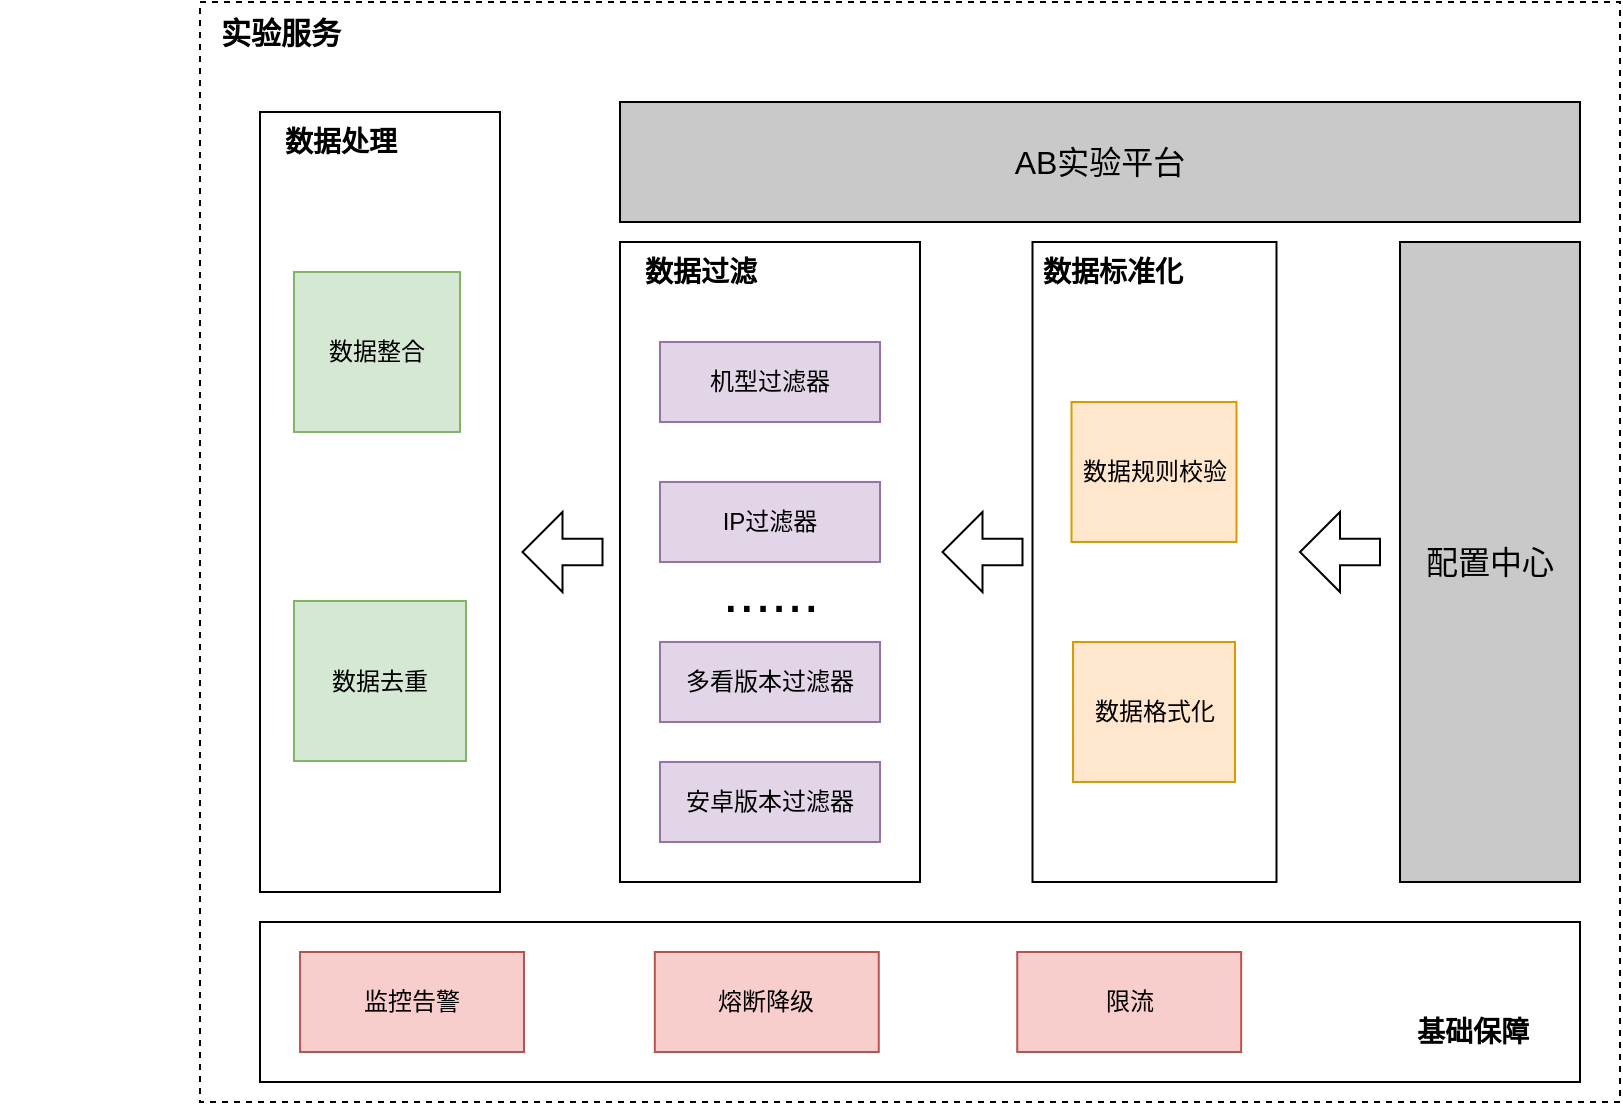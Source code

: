 <mxfile version="21.6.8" type="github">
  <diagram name="第 1 页" id="vyMSMeSIbYGnhlisA5k1">
    <mxGraphModel dx="1434" dy="750" grid="1" gridSize="10" guides="1" tooltips="1" connect="1" arrows="1" fold="1" page="1" pageScale="1" pageWidth="827" pageHeight="1169" math="0" shadow="0">
      <root>
        <mxCell id="0" />
        <mxCell id="1" parent="0" />
        <mxCell id="GHU4YYUhs9fJId3u3pcE-37" value="" style="rounded=0;whiteSpace=wrap;html=1;dashed=1;" vertex="1" parent="1">
          <mxGeometry x="220" y="210" width="710" height="550" as="geometry" />
        </mxCell>
        <mxCell id="GHU4YYUhs9fJId3u3pcE-1" value="&lt;font style=&quot;font-size: 16px;&quot;&gt;配置中心&lt;/font&gt;" style="rounded=0;whiteSpace=wrap;html=1;fillColor=#C9C9C9;" vertex="1" parent="1">
          <mxGeometry x="820" y="330" width="90" height="320" as="geometry" />
        </mxCell>
        <mxCell id="GHU4YYUhs9fJId3u3pcE-9" value="&lt;font style=&quot;font-size: 16px;&quot;&gt;AB实验平台&lt;/font&gt;" style="rounded=0;whiteSpace=wrap;html=1;fillColor=#C9C9C9;" vertex="1" parent="1">
          <mxGeometry x="430" y="260" width="480" height="60" as="geometry" />
        </mxCell>
        <mxCell id="GHU4YYUhs9fJId3u3pcE-38" value="&lt;font style=&quot;font-size: 15px;&quot;&gt;&lt;b&gt;实验服务&lt;/b&gt;&lt;/font&gt;" style="text;html=1;align=center;verticalAlign=middle;resizable=0;points=[];autosize=1;strokeColor=none;fillColor=none;" vertex="1" parent="1">
          <mxGeometry x="220" y="210" width="80" height="30" as="geometry" />
        </mxCell>
        <mxCell id="GHU4YYUhs9fJId3u3pcE-39" value="" style="group" vertex="1" connectable="0" parent="1">
          <mxGeometry x="120" y="295" width="120" height="390" as="geometry" />
        </mxCell>
        <mxCell id="GHU4YYUhs9fJId3u3pcE-49" value="" style="group" vertex="1" connectable="0" parent="GHU4YYUhs9fJId3u3pcE-39">
          <mxGeometry x="130" y="-30" width="120" height="390" as="geometry" />
        </mxCell>
        <mxCell id="GHU4YYUhs9fJId3u3pcE-26" value="" style="rounded=0;whiteSpace=wrap;html=1;" vertex="1" parent="GHU4YYUhs9fJId3u3pcE-49">
          <mxGeometry width="120" height="390" as="geometry" />
        </mxCell>
        <mxCell id="GHU4YYUhs9fJId3u3pcE-27" value="数据整合" style="rounded=0;whiteSpace=wrap;html=1;fillColor=#d5e8d4;strokeColor=#82b366;" vertex="1" parent="GHU4YYUhs9fJId3u3pcE-49">
          <mxGeometry x="17" y="80" width="83" height="80" as="geometry" />
        </mxCell>
        <mxCell id="GHU4YYUhs9fJId3u3pcE-28" value="数据去重" style="rounded=0;whiteSpace=wrap;html=1;fillColor=#d5e8d4;strokeColor=#82b366;" vertex="1" parent="GHU4YYUhs9fJId3u3pcE-49">
          <mxGeometry x="17" y="244.5" width="86" height="80" as="geometry" />
        </mxCell>
        <mxCell id="GHU4YYUhs9fJId3u3pcE-29" value="&lt;b&gt;&lt;font style=&quot;font-size: 14px;&quot;&gt;数据处理&lt;/font&gt;&lt;/b&gt;" style="text;html=1;align=center;verticalAlign=middle;resizable=0;points=[];autosize=1;strokeColor=none;fillColor=none;" vertex="1" parent="GHU4YYUhs9fJId3u3pcE-49">
          <mxGeometry width="80" height="30" as="geometry" />
        </mxCell>
        <mxCell id="GHU4YYUhs9fJId3u3pcE-41" value="" style="group" vertex="1" connectable="0" parent="1">
          <mxGeometry x="430" y="330" width="150" height="320" as="geometry" />
        </mxCell>
        <mxCell id="GHU4YYUhs9fJId3u3pcE-8" value="" style="rounded=0;whiteSpace=wrap;html=1;" vertex="1" parent="GHU4YYUhs9fJId3u3pcE-41">
          <mxGeometry width="150" height="320" as="geometry" />
        </mxCell>
        <mxCell id="GHU4YYUhs9fJId3u3pcE-2" value="机型过滤器" style="rounded=0;whiteSpace=wrap;html=1;fillColor=#e1d5e7;strokeColor=#9673a6;" vertex="1" parent="GHU4YYUhs9fJId3u3pcE-41">
          <mxGeometry x="20" y="50" width="110" height="40" as="geometry" />
        </mxCell>
        <mxCell id="GHU4YYUhs9fJId3u3pcE-3" value="IP过滤器" style="rounded=0;whiteSpace=wrap;html=1;fillColor=#e1d5e7;strokeColor=#9673a6;" vertex="1" parent="GHU4YYUhs9fJId3u3pcE-41">
          <mxGeometry x="20" y="120" width="110" height="40" as="geometry" />
        </mxCell>
        <mxCell id="GHU4YYUhs9fJId3u3pcE-4" value="多看版本过滤器" style="rounded=0;whiteSpace=wrap;html=1;fillColor=#e1d5e7;strokeColor=#9673a6;" vertex="1" parent="GHU4YYUhs9fJId3u3pcE-41">
          <mxGeometry x="20" y="200" width="110" height="40" as="geometry" />
        </mxCell>
        <mxCell id="GHU4YYUhs9fJId3u3pcE-5" value="安卓版本过滤器" style="rounded=0;whiteSpace=wrap;html=1;fillColor=#e1d5e7;strokeColor=#9673a6;" vertex="1" parent="GHU4YYUhs9fJId3u3pcE-41">
          <mxGeometry x="20" y="260" width="110" height="40" as="geometry" />
        </mxCell>
        <mxCell id="GHU4YYUhs9fJId3u3pcE-7" value="&lt;font style=&quot;font-size: 29px;&quot;&gt;......&lt;/font&gt;" style="text;html=1;align=center;verticalAlign=middle;resizable=0;points=[];autosize=1;strokeColor=none;fillColor=none;" vertex="1" parent="GHU4YYUhs9fJId3u3pcE-41">
          <mxGeometry x="40" y="150" width="70" height="50" as="geometry" />
        </mxCell>
        <mxCell id="GHU4YYUhs9fJId3u3pcE-22" value="&lt;font style=&quot;font-size: 14px;&quot;&gt;&lt;b&gt;数据过滤&lt;/b&gt;&lt;/font&gt;" style="text;html=1;align=center;verticalAlign=middle;resizable=0;points=[];autosize=1;strokeColor=none;fillColor=none;" vertex="1" parent="GHU4YYUhs9fJId3u3pcE-41">
          <mxGeometry width="80" height="30" as="geometry" />
        </mxCell>
        <mxCell id="GHU4YYUhs9fJId3u3pcE-42" value="" style="group" vertex="1" connectable="0" parent="1">
          <mxGeometry x="631.25" y="330" width="127" height="320" as="geometry" />
        </mxCell>
        <mxCell id="GHU4YYUhs9fJId3u3pcE-35" value="" style="rounded=0;whiteSpace=wrap;html=1;" vertex="1" parent="GHU4YYUhs9fJId3u3pcE-42">
          <mxGeometry x="5" width="122" height="320" as="geometry" />
        </mxCell>
        <mxCell id="GHU4YYUhs9fJId3u3pcE-32" value="数据格式化" style="rounded=0;whiteSpace=wrap;html=1;fillColor=#ffe6cc;strokeColor=#d79b00;" vertex="1" parent="GHU4YYUhs9fJId3u3pcE-42">
          <mxGeometry x="25.25" y="200" width="81" height="70" as="geometry" />
        </mxCell>
        <mxCell id="GHU4YYUhs9fJId3u3pcE-34" value="数据规则校验" style="rounded=0;whiteSpace=wrap;html=1;fillColor=#ffe6cc;strokeColor=#d79b00;" vertex="1" parent="GHU4YYUhs9fJId3u3pcE-42">
          <mxGeometry x="24.5" y="80" width="82.5" height="70" as="geometry" />
        </mxCell>
        <mxCell id="GHU4YYUhs9fJId3u3pcE-36" value="&lt;font style=&quot;font-size: 14px;&quot;&gt;&lt;b&gt;数据标准化&lt;/b&gt;&lt;/font&gt;" style="text;html=1;align=center;verticalAlign=middle;resizable=0;points=[];autosize=1;strokeColor=none;fillColor=none;" vertex="1" parent="GHU4YYUhs9fJId3u3pcE-42">
          <mxGeometry width="90" height="30" as="geometry" />
        </mxCell>
        <mxCell id="GHU4YYUhs9fJId3u3pcE-43" value="" style="group" vertex="1" connectable="0" parent="1">
          <mxGeometry x="250" y="670" width="660" height="80" as="geometry" />
        </mxCell>
        <mxCell id="GHU4YYUhs9fJId3u3pcE-15" value="" style="rounded=0;whiteSpace=wrap;html=1;" vertex="1" parent="GHU4YYUhs9fJId3u3pcE-43">
          <mxGeometry width="660" height="80" as="geometry" />
        </mxCell>
        <mxCell id="GHU4YYUhs9fJId3u3pcE-16" value="熔断降级" style="rounded=0;whiteSpace=wrap;html=1;fillColor=#f8cecc;strokeColor=#b85450;" vertex="1" parent="GHU4YYUhs9fJId3u3pcE-43">
          <mxGeometry x="197.411" y="15" width="111.964" height="50" as="geometry" />
        </mxCell>
        <mxCell id="GHU4YYUhs9fJId3u3pcE-17" value="监控告警" style="rounded=0;whiteSpace=wrap;html=1;fillColor=#f8cecc;strokeColor=#b85450;" vertex="1" parent="GHU4YYUhs9fJId3u3pcE-43">
          <mxGeometry x="20.036" y="15" width="111.964" height="50" as="geometry" />
        </mxCell>
        <mxCell id="GHU4YYUhs9fJId3u3pcE-20" value="限流" style="rounded=0;whiteSpace=wrap;html=1;fillColor=#f8cecc;strokeColor=#b85450;" vertex="1" parent="GHU4YYUhs9fJId3u3pcE-43">
          <mxGeometry x="378.616" y="15" width="111.964" height="50" as="geometry" />
        </mxCell>
        <mxCell id="GHU4YYUhs9fJId3u3pcE-21" value="&lt;font style=&quot;font-size: 14px;&quot;&gt;&lt;b&gt;基础保障&lt;/b&gt;&lt;/font&gt;" style="text;html=1;align=center;verticalAlign=middle;resizable=0;points=[];autosize=1;strokeColor=none;fillColor=none;" vertex="1" parent="GHU4YYUhs9fJId3u3pcE-43">
          <mxGeometry x="565.714" y="40" width="80" height="30" as="geometry" />
        </mxCell>
        <mxCell id="GHU4YYUhs9fJId3u3pcE-50" value="" style="html=1;shadow=0;dashed=0;align=center;verticalAlign=middle;shape=mxgraph.arrows2.arrow;dy=0.67;dx=20;notch=0;direction=west;" vertex="1" parent="1">
          <mxGeometry x="770" y="465" width="40" height="40" as="geometry" />
        </mxCell>
        <mxCell id="GHU4YYUhs9fJId3u3pcE-61" value="" style="html=1;shadow=0;dashed=0;align=center;verticalAlign=middle;shape=mxgraph.arrows2.arrow;dy=0.67;dx=20;notch=0;direction=west;" vertex="1" parent="1">
          <mxGeometry x="591.25" y="465" width="40" height="40" as="geometry" />
        </mxCell>
        <mxCell id="GHU4YYUhs9fJId3u3pcE-68" value="" style="html=1;shadow=0;dashed=0;align=center;verticalAlign=middle;shape=mxgraph.arrows2.arrow;dy=0.67;dx=20;notch=0;direction=west;" vertex="1" parent="1">
          <mxGeometry x="381.25" y="465" width="40" height="40" as="geometry" />
        </mxCell>
      </root>
    </mxGraphModel>
  </diagram>
</mxfile>
